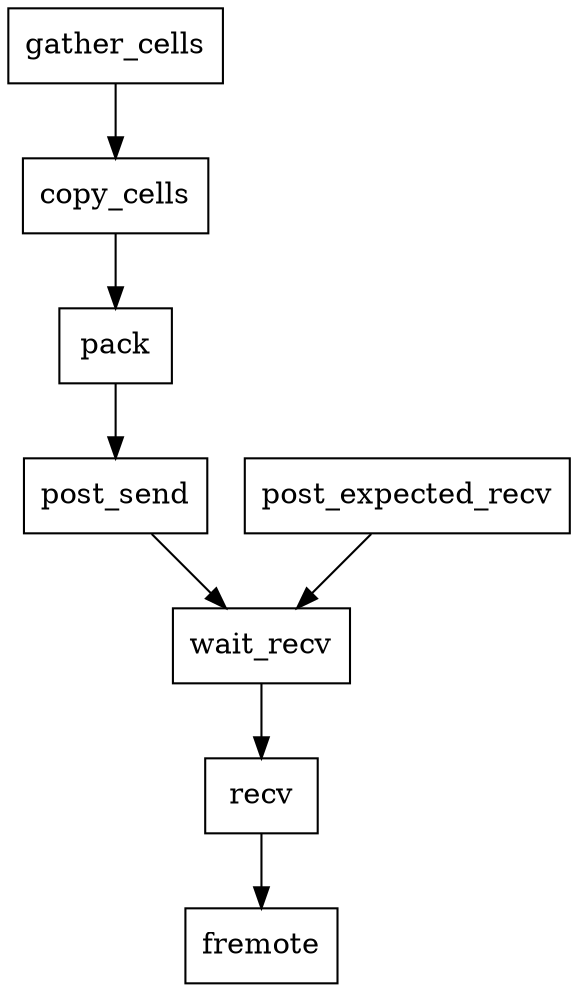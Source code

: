 digraph {
	{
		node [shape=box] 
		gather_cells->copy_cells->pack->post_send->wait_recv->recv->fremote;
		post_expected_recv->wait_recv;
	}
}